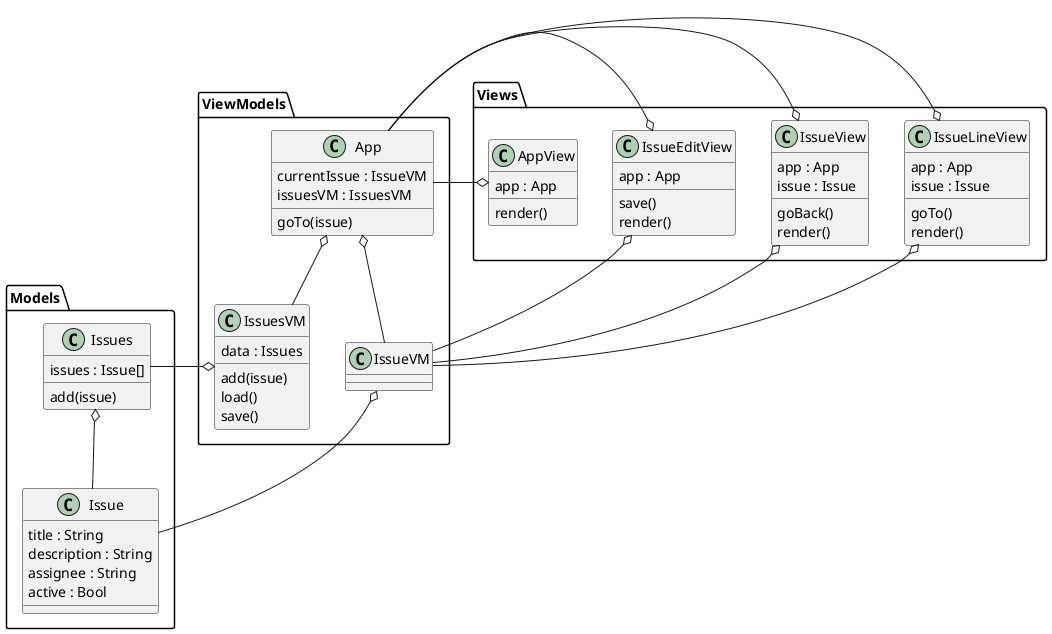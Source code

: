 @startuml

package "Models" {
  class Issue {
    title : String
    description : String
    assignee : String
    active : Bool
  }

  class Issues {
    issues : Issue[]

    add(issue)
  }

  Issues o-- Issue
}

package "ViewModels" {
  IssueVM o- Issue

  class IssuesVM {
    data : Issues

    add(issue)
    load()
    save()
  }

  IssuesVM o- Issues

  class App {
    currentIssue : IssueVM
    issuesVM : IssuesVM

    goTo(issue)
  }

  App o-- IssueVM
  App o-- IssuesVM
}

package "Views" {
  class IssueLineView {
    app : App
    issue : Issue

    goTo()
    render()
  }

  IssueLineView o- App
  IssueLineView o- IssueVM

  class IssueView {
    app : App
    issue : Issue

    goBack()
    render()
  }

  IssueView o- App
  IssueView o- IssueVM

  class IssueEditView {
    app : App

    save()
    render()
  }

  IssueEditView o- App
  IssueEditView o- IssueVM

  class AppView {
    app : App

    render()
  }

  AppView o- App
  ' AppView o-- IssueLineView
  ' AppView o-- IssueEditView
  ' AppView o-- IssueView
}

@enduml
